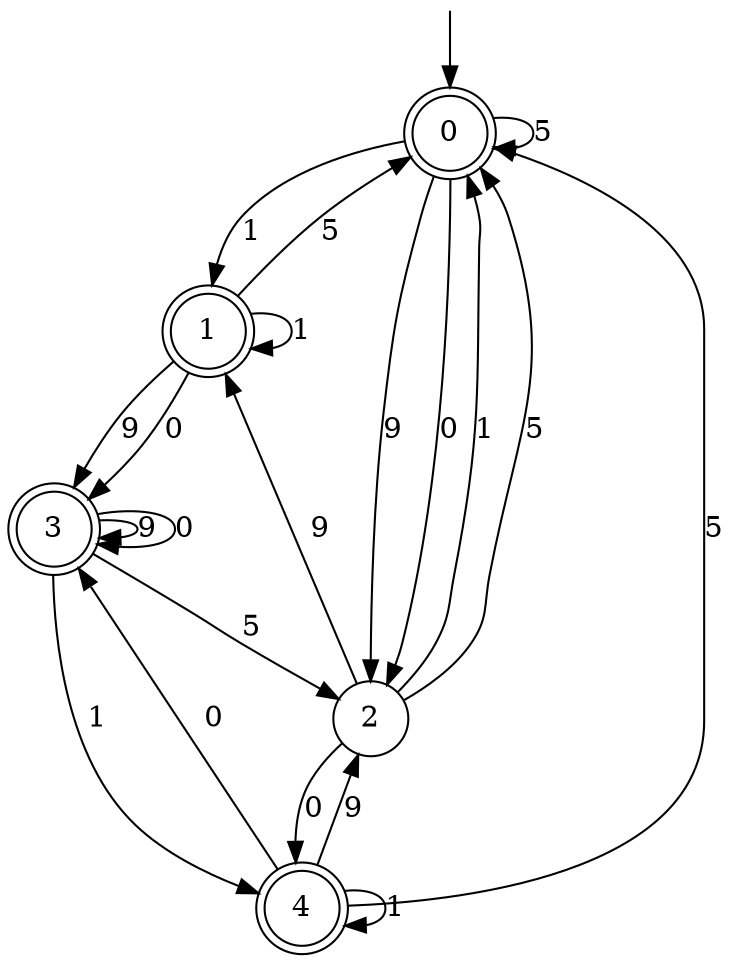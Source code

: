 digraph g {

	s0 [shape="doublecircle" label="0"];
	s1 [shape="doublecircle" label="1"];
	s2 [shape="circle" label="2"];
	s3 [shape="doublecircle" label="3"];
	s4 [shape="doublecircle" label="4"];
	s0 -> s1 [label="1"];
	s0 -> s2 [label="9"];
	s0 -> s0 [label="5"];
	s0 -> s2 [label="0"];
	s1 -> s1 [label="1"];
	s1 -> s3 [label="9"];
	s1 -> s0 [label="5"];
	s1 -> s3 [label="0"];
	s2 -> s0 [label="1"];
	s2 -> s1 [label="9"];
	s2 -> s0 [label="5"];
	s2 -> s4 [label="0"];
	s3 -> s4 [label="1"];
	s3 -> s3 [label="9"];
	s3 -> s2 [label="5"];
	s3 -> s3 [label="0"];
	s4 -> s4 [label="1"];
	s4 -> s2 [label="9"];
	s4 -> s0 [label="5"];
	s4 -> s3 [label="0"];

__start0 [label="" shape="none" width="0" height="0"];
__start0 -> s0;

}
